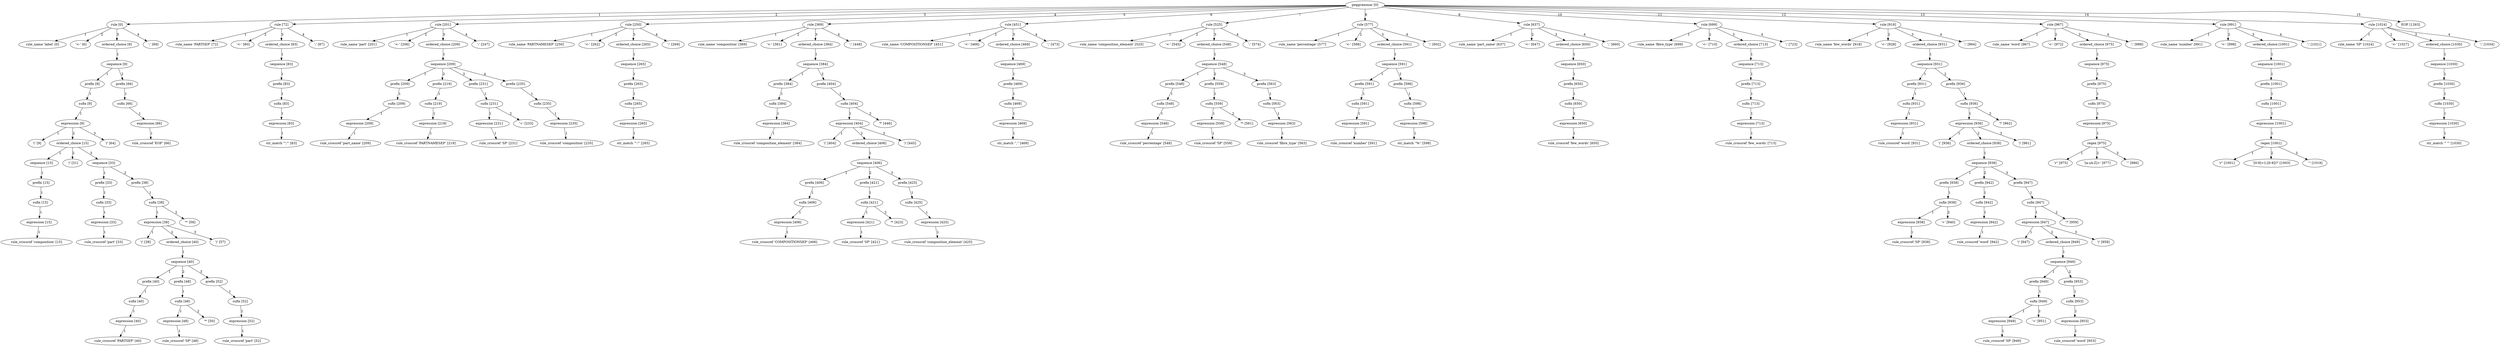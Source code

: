 digraph arpeggio_graph {
4348213392 [label="peggrammar [0]"];
4348213392->4348235936 [label="1"]

4348235936 [label="rule [0]"];
4348235936->4347722704 [label="1"]

4347722704 [label="rule_name 'label' [0]"];
4348235936->4347722960 [label="2"]

4347722960 [label=" '<-' [6]"];
4348235936->4348235792 [label="3"]

4348235792 [label="ordered_choice [9]"];
4348235792->4348235648 [label="1"]

4348235648 [label="sequence [9]"];
4348235648->4348234784 [label="1"]

4348234784 [label="prefix [9]"];
4348234784->4348234640 [label="1"]

4348234640 [label="sufix [9]"];
4348234640->4348234496 [label="1"]

4348234496 [label="expression [9]"];
4348234496->4347723088 [label="1"]

4347723088 [label=" '(' [9]"];
4348234496->4348234352 [label="2"]

4348234352 [label="ordered_choice [15]"];
4348234352->4346214688 [label="1"]

4346214688 [label="sequence [15]"];
4346214688->4346215696 [label="1"]

4346215696 [label="prefix [15]"];
4346215696->4346215552 [label="1"]

4346215552 [label="sufix [15]"];
4346215552->4346215408 [label="1"]

4346215408 [label="expression [15]"];
4346215408->4347723216 [label="1"]

4347723216 [label="rule_crossref 'composition' [15]"];
4348234352->4347722448 [label="2"]

4347722448 [label=" '/' [31]"];
4348234352->4348234208 [label="3"]

4348234208 [label="sequence [33]"];
4348234208->4346216272 [label="1"]

4346216272 [label="prefix [33]"];
4346216272->4346216128 [label="1"]

4346216128 [label="sufix [33]"];
4346216128->4346215984 [label="1"]

4346215984 [label="expression [33]"];
4346215984->4347723344 [label="1"]

4347723344 [label="rule_crossref 'part' [33]"];
4348234208->4348234064 [label="2"]

4348234064 [label="prefix [38]"];
4348234064->4348233920 [label="1"]

4348233920 [label="sufix [38]"];
4348233920->4348233776 [label="1"]

4348233776 [label="expression [38]"];
4348233776->4347723472 [label="1"]

4347723472 [label=" '(' [38]"];
4348233776->4348233632 [label="2"]

4348233632 [label="ordered_choice [40]"];
4348233632->4348233488 [label="1"]

4348233488 [label="sequence [40]"];
4348233488->4348232192 [label="1"]

4348232192 [label="prefix [40]"];
4348232192->4348232048 [label="1"]

4348232048 [label="sufix [40]"];
4348232048->4348231904 [label="1"]

4348231904 [label="expression [40]"];
4348231904->4347722832 [label="1"]

4347722832 [label="rule_crossref 'PARTSEP' [40]"];
4348233488->4348232768 [label="2"]

4348232768 [label="prefix [48]"];
4348232768->4348232624 [label="1"]

4348232624 [label="sufix [48]"];
4348232624->4348232480 [label="1"]

4348232480 [label="expression [48]"];
4348232480->4347723600 [label="1"]

4347723600 [label="rule_crossref 'SP' [48]"];
4348232624->4348248144 [label="2"]

4348248144 [label=" '*' [50]"];
4348233488->4348233344 [label="3"]

4348233344 [label="prefix [52]"];
4348233344->4348233200 [label="1"]

4348233200 [label="sufix [52]"];
4348233200->4348233056 [label="1"]

4348233056 [label="expression [52]"];
4348233056->4348248272 [label="1"]

4348248272 [label="rule_crossref 'part' [52]"];
4348233776->4348248528 [label="3"]

4348248528 [label=" ')' [57]"];
4348233920->4348248400 [label="2"]

4348248400 [label=" '*' [58]"];
4348234496->4348248656 [label="3"]

4348248656 [label=" ')' [64]"];
4348235648->4348235504 [label="2"]

4348235504 [label="prefix [66]"];
4348235504->4348235360 [label="1"]

4348235360 [label="sufix [66]"];
4348235360->4348235216 [label="1"]

4348235216 [label="expression [66]"];
4348235216->4348248784 [label="1"]

4348248784 [label="rule_crossref 'EOF' [66]"];
4348235936->4348249040 [label="4"]

4348249040 [label=" ';' [69]"];
4348213392->4348236944 [label="2"]

4348236944 [label="rule [72]"];
4348236944->4348249296 [label="1"]

4348249296 [label="rule_name 'PARTSEP' [72]"];
4348236944->4348249552 [label="2"]

4348249552 [label=" '<-' [80]"];
4348236944->4348236800 [label="3"]

4348236800 [label="ordered_choice [83]"];
4348236800->4348236656 [label="1"]

4348236656 [label="sequence [83]"];
4348236656->4348236512 [label="1"]

4348236512 [label="prefix [83]"];
4348236512->4348236368 [label="1"]

4348236368 [label="sufix [83]"];
4348236368->4348236224 [label="1"]

4348236224 [label="expression [83]"];
4348236224->4348248912 [label="1"]

4348248912 [label="str_match '\";\"' [83]"];
4348236944->4348249808 [label="4"]

4348249808 [label=" ';' [87]"];
4348213392->4348240112 [label="3"]

4348240112 [label="rule [201]"];
4348240112->4348250704 [label="1"]

4348250704 [label="rule_name 'part' [201]"];
4348240112->4348250832 [label="2"]

4348250832 [label=" '<-' [206]"];
4348240112->4348239968 [label="3"]

4348239968 [label="ordered_choice [209]"];
4348239968->4348239824 [label="1"]

4348239824 [label="sequence [209]"];
4348239824->4348237952 [label="1"]

4348237952 [label="prefix [209]"];
4348237952->4348237808 [label="1"]

4348237808 [label="sufix [209]"];
4348237808->4348237664 [label="1"]

4348237664 [label="expression [209]"];
4348237664->4348249680 [label="1"]

4348249680 [label="rule_crossref 'part_name' [209]"];
4348239824->4348238528 [label="2"]

4348238528 [label="prefix [219]"];
4348238528->4348238384 [label="1"]

4348238384 [label="sufix [219]"];
4348238384->4348238240 [label="1"]

4348238240 [label="expression [219]"];
4348238240->4348250960 [label="1"]

4348250960 [label="rule_crossref 'PARTNAMESEP' [219]"];
4348239824->4348239104 [label="3"]

4348239104 [label="prefix [231]"];
4348239104->4348238960 [label="1"]

4348238960 [label="sufix [231]"];
4348238960->4348238816 [label="1"]

4348238816 [label="expression [231]"];
4348238816->4348251088 [label="1"]

4348251088 [label="rule_crossref 'SP' [231]"];
4348238960->4348251216 [label="2"]

4348251216 [label=" '+' [233]"];
4348239824->4348239680 [label="4"]

4348239680 [label="prefix [235]"];
4348239680->4348239536 [label="1"]

4348239536 [label="sufix [235]"];
4348239536->4348239392 [label="1"]

4348239392 [label="expression [235]"];
4348239392->4348251344 [label="1"]

4348251344 [label="rule_crossref 'composition' [235]"];
4348240112->4348251600 [label="4"]

4348251600 [label=" ';' [247]"];
4348213392->4348241120 [label="4"]

4348241120 [label="rule [250]"];
4348241120->4348251728 [label="1"]

4348251728 [label="rule_name 'PARTNAMESEP' [250]"];
4348241120->4348251856 [label="2"]

4348251856 [label=" '<-' [262]"];
4348241120->4348240976 [label="3"]

4348240976 [label="ordered_choice [265]"];
4348240976->4348240832 [label="1"]

4348240832 [label="sequence [265]"];
4348240832->4348240688 [label="1"]

4348240688 [label="prefix [265]"];
4348240688->4348240544 [label="1"]

4348240544 [label="sufix [265]"];
4348240544->4348240400 [label="1"]

4348240400 [label="expression [265]"];
4348240400->4348251472 [label="1"]

4348251472 [label="str_match '\":\"' [265]"];
4348241120->4348252112 [label="4"]

4348252112 [label=" ';' [269]"];
4348213392->4348245008 [label="5"]

4348245008 [label="rule [369]"];
4348245008->4348253008 [label="1"]

4348253008 [label="rule_name 'composition' [369]"];
4348245008->4348253136 [label="2"]

4348253136 [label=" '<-' [381]"];
4348245008->4348244864 [label="3"]

4348244864 [label="ordered_choice [384]"];
4348244864->4348244720 [label="1"]

4348244720 [label="sequence [384]"];
4348244720->4348242128 [label="1"]

4348242128 [label="prefix [384]"];
4348242128->4348241984 [label="1"]

4348241984 [label="sufix [384]"];
4348241984->4348241840 [label="1"]

4348241840 [label="expression [384]"];
4348241840->4348251984 [label="1"]

4348251984 [label="rule_crossref 'composition_element' [384]"];
4348244720->4348244576 [label="2"]

4348244576 [label="prefix [404]"];
4348244576->4348244432 [label="1"]

4348244432 [label="sufix [404]"];
4348244432->4348244288 [label="1"]

4348244288 [label="expression [404]"];
4348244288->4348253392 [label="1"]

4348253392 [label=" '(' [404]"];
4348244288->4348244144 [label="2"]

4348244144 [label="ordered_choice [406]"];
4348244144->4348244000 [label="1"]

4348244000 [label="sequence [406]"];
4348244000->4348242704 [label="1"]

4348242704 [label="prefix [406]"];
4348242704->4348242560 [label="1"]

4348242560 [label="sufix [406]"];
4348242560->4348242416 [label="1"]

4348242416 [label="expression [406]"];
4348242416->4348253264 [label="1"]

4348253264 [label="rule_crossref 'COMPOSITIONSEP' [406]"];
4348244000->4348243280 [label="2"]

4348243280 [label="prefix [421]"];
4348243280->4348243136 [label="1"]

4348243136 [label="sufix [421]"];
4348243136->4348242992 [label="1"]

4348242992 [label="expression [421]"];
4348242992->4348253520 [label="1"]

4348253520 [label="rule_crossref 'SP' [421]"];
4348243136->4348253648 [label="2"]

4348253648 [label=" '*' [423]"];
4348244000->4348243856 [label="3"]

4348243856 [label="prefix [425]"];
4348243856->4348243712 [label="1"]

4348243712 [label="sufix [425]"];
4348243712->4348243568 [label="1"]

4348243568 [label="expression [425]"];
4348243568->4348253776 [label="1"]

4348253776 [label="rule_crossref 'composition_element' [425]"];
4348244288->4348254032 [label="3"]

4348254032 [label=" ')' [445]"];
4348244432->4348253904 [label="2"]

4348253904 [label=" '*' [446]"];
4348245008->4348254160 [label="4"]

4348254160 [label=" ';' [448]"];
4348213392->4348246016 [label="6"]

4348246016 [label="rule [451]"];
4348246016->4348254288 [label="1"]

4348254288 [label="rule_name 'COMPOSITIONSEP' [451]"];
4348246016->4348254416 [label="2"]

4348254416 [label=" '<-' [466]"];
4348246016->4348245872 [label="3"]

4348245872 [label="ordered_choice [469]"];
4348245872->4348245728 [label="1"]

4348245728 [label="sequence [469]"];
4348245728->4348245584 [label="1"]

4348245584 [label="prefix [469]"];
4348245584->4348245440 [label="1"]

4348245440 [label="sufix [469]"];
4348245440->4348245296 [label="1"]

4348245296 [label="expression [469]"];
4348245296->4348254544 [label="1"]

4348254544 [label="str_match '','' [469]"];
4348246016->4348254800 [label="4"]

4348254800 [label=" ';' [473]"];
4348213392->4348199568 [label="7"]

4348199568 [label="rule [525]"];
4348199568->4348255696 [label="1"]

4348255696 [label="rule_name 'composition_element' [525]"];
4348199568->4348255824 [label="2"]

4348255824 [label=" '<-' [545]"];
4348199568->4348199424 [label="3"]

4348199424 [label="ordered_choice [548]"];
4348199424->4348199280 [label="1"]

4348199280 [label="sequence [548]"];
4348199280->4348247024 [label="1"]

4348247024 [label="prefix [548]"];
4348247024->4348246880 [label="1"]

4348246880 [label="sufix [548]"];
4348246880->4348246736 [label="1"]

4348246736 [label="expression [548]"];
4348246736->4348254672 [label="1"]

4348254672 [label="rule_crossref 'percentage' [548]"];
4348199280->4348247600 [label="2"]

4348247600 [label="prefix [559]"];
4348247600->4348247456 [label="1"]

4348247456 [label="sufix [559]"];
4348247456->4348247312 [label="1"]

4348247312 [label="expression [559]"];
4348247312->4348255952 [label="1"]

4348255952 [label="rule_crossref 'SP' [559]"];
4348247456->4348256080 [label="2"]

4348256080 [label=" '*' [561]"];
4348199280->4348199136 [label="3"]

4348199136 [label="prefix [563]"];
4348199136->4348198992 [label="1"]

4348198992 [label="sufix [563]"];
4348198992->4348247888 [label="1"]

4348247888 [label="expression [563]"];
4348247888->4348256208 [label="1"]

4348256208 [label="rule_crossref 'fibre_type' [563]"];
4348199568->4348256464 [label="4"]

4348256464 [label=" ';' [574]"];
4348213392->4348201152 [label="8"]

4348201152 [label="rule [577]"];
4348201152->4348256592 [label="1"]

4348256592 [label="rule_name 'percentage' [577]"];
4348201152->4348256720 [label="2"]

4348256720 [label=" '<-' [588]"];
4348201152->4348201008 [label="3"]

4348201008 [label="ordered_choice [591]"];
4348201008->4348200864 [label="1"]

4348200864 [label="sequence [591]"];
4348200864->4348200288 [label="1"]

4348200288 [label="prefix [591]"];
4348200288->4348200144 [label="1"]

4348200144 [label="sufix [591]"];
4348200144->4348200000 [label="1"]

4348200000 [label="expression [591]"];
4348200000->4348256336 [label="1"]

4348256336 [label="rule_crossref 'number' [591]"];
4348200864->4348200720 [label="2"]

4348200720 [label="prefix [598]"];
4348200720->4348200576 [label="1"]

4348200576 [label="sufix [598]"];
4348200576->4348200432 [label="1"]

4348200432 [label="expression [598]"];
4348200432->4348256976 [label="1"]

4348256976 [label="str_match ''%'' [598]"];
4348201152->4348257104 [label="4"]

4348257104 [label=" ';' [602]"];
4348213392->4348202448 [label="9"]

4348202448 [label="rule [637]"];
4348202448->4348257616 [label="1"]

4348257616 [label="rule_name 'part_name' [637]"];
4348202448->4348257744 [label="2"]

4348257744 [label=" '<-' [647]"];
4348202448->4348202304 [label="3"]

4348202304 [label="ordered_choice [650]"];
4348202304->4348202160 [label="1"]

4348202160 [label="sequence [650]"];
4348202160->4348202016 [label="1"]

4348202016 [label="prefix [650]"];
4348202016->4348201872 [label="1"]

4348201872 [label="sufix [650]"];
4348201872->4348201728 [label="1"]

4348201728 [label="expression [650]"];
4348201728->4348256848 [label="1"]

4348256848 [label="rule_crossref 'few_words' [650]"];
4348202448->4348258000 [label="4"]

4348258000 [label=" ';' [660]"];
4348213392->4348203744 [label="10"]

4348203744 [label="rule [699]"];
4348203744->4348258640 [label="1"]

4348258640 [label="rule_name 'fibre_type' [699]"];
4348203744->4348258768 [label="2"]

4348258768 [label=" '<-' [710]"];
4348203744->4348203600 [label="3"]

4348203600 [label="ordered_choice [713]"];
4348203600->4348203456 [label="1"]

4348203456 [label="sequence [713]"];
4348203456->4348203312 [label="1"]

4348203312 [label="prefix [713]"];
4348203312->4348203168 [label="1"]

4348203168 [label="sufix [713]"];
4348203168->4348203024 [label="1"]

4348203024 [label="expression [713]"];
4348203024->4348257872 [label="1"]

4348257872 [label="rule_crossref 'few_words' [713]"];
4348203744->4348259024 [label="4"]

4348259024 [label=" ';' [723]"];
4348213392->4348209216 [label="11"]

4348209216 [label="rule [918]"];
4348209216->4348260816 [label="1"]

4348260816 [label="rule_name 'few_words' [918]"];
4348209216->4348260944 [label="2"]

4348260944 [label=" '<-' [928]"];
4348209216->4348209072 [label="3"]

4348209072 [label="ordered_choice [931]"];
4348209072->4348208928 [label="1"]

4348208928 [label="sequence [931]"];
4348208928->4348205040 [label="1"]

4348205040 [label="prefix [931]"];
4348205040->4348204896 [label="1"]

4348204896 [label="sufix [931]"];
4348204896->4348204752 [label="1"]

4348204752 [label="expression [931]"];
4348204752->4348258896 [label="1"]

4348258896 [label="rule_crossref 'word' [931]"];
4348208928->4348208784 [label="2"]

4348208784 [label="prefix [936]"];
4348208784->4348208640 [label="1"]

4348208640 [label="sufix [936]"];
4348208640->4348208496 [label="1"]

4348208496 [label="expression [936]"];
4348208496->4348261200 [label="1"]

4348261200 [label=" '(' [936]"];
4348208496->4348208352 [label="2"]

4348208352 [label="ordered_choice [938]"];
4348208352->4348208208 [label="1"]

4348208208 [label="sequence [938]"];
4348208208->4348205616 [label="1"]

4348205616 [label="prefix [938]"];
4348205616->4348205472 [label="1"]

4348205472 [label="sufix [938]"];
4348205472->4348205328 [label="1"]

4348205328 [label="expression [938]"];
4348205328->4348261072 [label="1"]

4348261072 [label="rule_crossref 'SP' [938]"];
4348205472->4348261328 [label="2"]

4348261328 [label=" '+' [940]"];
4348208208->4348206192 [label="2"]

4348206192 [label="prefix [942]"];
4348206192->4348206048 [label="1"]

4348206048 [label="sufix [942]"];
4348206048->4348205904 [label="1"]

4348205904 [label="expression [942]"];
4348205904->4348261456 [label="1"]

4348261456 [label="rule_crossref 'word' [942]"];
4348208208->4348208064 [label="3"]

4348208064 [label="prefix [947]"];
4348208064->4348207920 [label="1"]

4348207920 [label="sufix [947]"];
4348207920->4348207776 [label="1"]

4348207776 [label="expression [947]"];
4348207776->4348261712 [label="1"]

4348261712 [label=" '(' [947]"];
4348207776->4348207632 [label="2"]

4348207632 [label="ordered_choice [949]"];
4348207632->4348207488 [label="1"]

4348207488 [label="sequence [949]"];
4348207488->4348206768 [label="1"]

4348206768 [label="prefix [949]"];
4348206768->4348206624 [label="1"]

4348206624 [label="sufix [949]"];
4348206624->4348206480 [label="1"]

4348206480 [label="expression [949]"];
4348206480->4348261584 [label="1"]

4348261584 [label="rule_crossref 'SP' [949]"];
4348206624->4348261840 [label="2"]

4348261840 [label=" '+' [951]"];
4348207488->4348207344 [label="2"]

4348207344 [label="prefix [953]"];
4348207344->4348207200 [label="1"]

4348207200 [label="sufix [953]"];
4348207200->4348207056 [label="1"]

4348207056 [label="expression [953]"];
4348207056->4348261968 [label="1"]

4348261968 [label="rule_crossref 'word' [953]"];
4348207776->4348262224 [label="3"]

4348262224 [label=" ')' [958]"];
4348207920->4348262352 [label="2"]

4348262352 [label=" '?' [959]"];
4348208496->4348262096 [label="3"]

4348262096 [label=" ')' [961]"];
4348208640->4348262480 [label="2"]

4348262480 [label=" '?' [962]"];
4348209216->4348262608 [label="4"]

4348262608 [label=" ';' [964]"];
4348213392->4348210368 [label="12"]

4348210368 [label="rule [967]"];
4348210368->4348262736 [label="1"]

4348262736 [label="rule_name 'word' [967]"];
4348210368->4348262864 [label="2"]

4348262864 [label=" '<-' [972]"];
4348210368->4348210224 [label="3"]

4348210224 [label="ordered_choice [975]"];
4348210224->4348210080 [label="1"]

4348210080 [label="sequence [975]"];
4348210080->4348209936 [label="1"]

4348209936 [label="prefix [975]"];
4348209936->4348209792 [label="1"]

4348209792 [label="sufix [975]"];
4348209792->4348209648 [label="1"]

4348209648 [label="expression [975]"];
4348209648->4348209504 [label="1"]

4348209504 [label="regex [975]"];
4348209504->4348262992 [label="1"]

4348262992 [label=" 'r'' [975]"];
4348209504->4348263248 [label="2"]

4348263248 [label=" '[a-zA-Z]+' [977]"];
4348209504->4348263376 [label="3"]

4348263376 [label=" ''' [986]"];
4348210368->4348263632 [label="4"]

4348263632 [label=" ';' [988]"];
4348213392->4348211520 [label="13"]

4348211520 [label="rule [991]"];
4348211520->4348263760 [label="1"]

4348263760 [label="rule_name 'number' [991]"];
4348211520->4348263888 [label="2"]

4348263888 [label=" '<-' [998]"];
4348211520->4348211376 [label="3"]

4348211376 [label="ordered_choice [1001]"];
4348211376->4348211232 [label="1"]

4348211232 [label="sequence [1001]"];
4348211232->4348211088 [label="1"]

4348211088 [label="prefix [1001]"];
4348211088->4348210944 [label="1"]

4348210944 [label="sufix [1001]"];
4348210944->4348210800 [label="1"]

4348210800 [label="expression [1001]"];
4348210800->4348210656 [label="1"]

4348210656 [label="regex [1001]"];
4348210656->4348263504 [label="1"]

4348263504 [label=" 'r'' [1001]"];
4348210656->4348264144 [label="2"]

4348264144 [label=" '[0-9]+(\\.[0-9])?' [1003]"];
4348210656->4348264272 [label="3"]

4348264272 [label=" ''' [1019]"];
4348211520->4348281040 [label="4"]

4348281040 [label=" ';' [1021]"];
4348213392->4348212528 [label="14"]

4348212528 [label="rule [1024]"];
4348212528->4348281168 [label="1"]

4348281168 [label="rule_name 'SP' [1024]"];
4348212528->4348281296 [label="2"]

4348281296 [label=" '<-' [1027]"];
4348212528->4348212384 [label="3"]

4348212384 [label="ordered_choice [1030]"];
4348212384->4348212240 [label="1"]

4348212240 [label="sequence [1030]"];
4348212240->4348212096 [label="1"]

4348212096 [label="prefix [1030]"];
4348212096->4348211952 [label="1"]

4348211952 [label="sufix [1030]"];
4348211952->4348211808 [label="1"]

4348211808 [label="expression [1030]"];
4348211808->4348280912 [label="1"]

4348280912 [label="str_match '\" \"' [1030]"];
4348212528->4348281552 [label="4"]

4348281552 [label=" ';' [1034]"];
4348213392->4348259408 [label="15"]

4348259408 [label="EOF [1263]"];
}